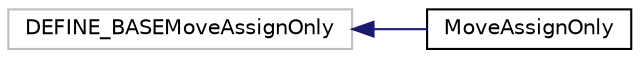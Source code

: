 digraph "Graphical Class Hierarchy"
{
  edge [fontname="Helvetica",fontsize="10",labelfontname="Helvetica",labelfontsize="10"];
  node [fontname="Helvetica",fontsize="10",shape=record];
  rankdir="LR";
  Node2856 [label="DEFINE_BASEMoveAssignOnly",height=0.2,width=0.4,color="grey75", fillcolor="white", style="filled"];
  Node2856 -> Node0 [dir="back",color="midnightblue",fontsize="10",style="solid",fontname="Helvetica"];
  Node0 [label="MoveAssignOnly",height=0.2,width=0.4,color="black", fillcolor="white", style="filled",URL="$struct_move_assign_only.html"];
}
